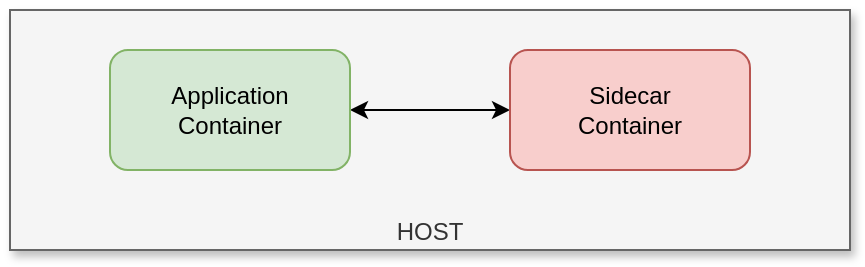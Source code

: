 <mxfile version="13.7.3" type="device"><diagram id="xExou2Qof0DDnWN7iRZf" name="Pagina-1"><mxGraphModel dx="1102" dy="851" grid="1" gridSize="10" guides="1" tooltips="1" connect="1" arrows="1" fold="1" page="1" pageScale="1" pageWidth="827" pageHeight="1169" math="0" shadow="0"><root><mxCell id="0"/><mxCell id="1" parent="0"/><mxCell id="0OGLCGp9v0zLVXmdjQwk-6" value="HOST" style="rounded=0;whiteSpace=wrap;html=1;verticalAlign=bottom;fillColor=#f5f5f5;strokeColor=#666666;fontColor=#333333;sketch=0;shadow=1;glass=0;" vertex="1" parent="1"><mxGeometry x="170" y="170" width="420" height="120" as="geometry"/></mxCell><mxCell id="0OGLCGp9v0zLVXmdjQwk-4" value="" style="edgeStyle=orthogonalEdgeStyle;rounded=0;orthogonalLoop=1;jettySize=auto;html=1;startArrow=classic;startFill=1;shadow=0;" edge="1" parent="1" source="0OGLCGp9v0zLVXmdjQwk-2" target="0OGLCGp9v0zLVXmdjQwk-3"><mxGeometry relative="1" as="geometry"/></mxCell><mxCell id="0OGLCGp9v0zLVXmdjQwk-2" value="Application&lt;br&gt;Container" style="rounded=1;whiteSpace=wrap;html=1;fillColor=#d5e8d4;strokeColor=#82b366;sketch=0;shadow=0;" vertex="1" parent="1"><mxGeometry x="220" y="190" width="120" height="60" as="geometry"/></mxCell><mxCell id="0OGLCGp9v0zLVXmdjQwk-3" value="Sidecar&lt;br&gt;Container" style="rounded=1;whiteSpace=wrap;html=1;fillColor=#f8cecc;strokeColor=#b85450;sketch=0;glass=0;shadow=0;" vertex="1" parent="1"><mxGeometry x="420" y="190" width="120" height="60" as="geometry"/></mxCell></root></mxGraphModel></diagram></mxfile>